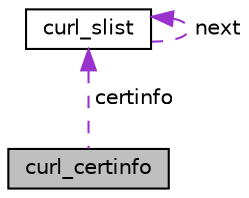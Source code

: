 digraph "curl_certinfo"
{
 // LATEX_PDF_SIZE
  edge [fontname="Helvetica",fontsize="10",labelfontname="Helvetica",labelfontsize="10"];
  node [fontname="Helvetica",fontsize="10",shape=record];
  Node1 [label="curl_certinfo",height=0.2,width=0.4,color="black", fillcolor="grey75", style="filled", fontcolor="black",tooltip=" "];
  Node2 -> Node1 [dir="back",color="darkorchid3",fontsize="10",style="dashed",label=" certinfo" ];
  Node2 [label="curl_slist",height=0.2,width=0.4,color="black", fillcolor="white", style="filled",URL="$structcurl__slist.html",tooltip=" "];
  Node2 -> Node2 [dir="back",color="darkorchid3",fontsize="10",style="dashed",label=" next" ];
}
